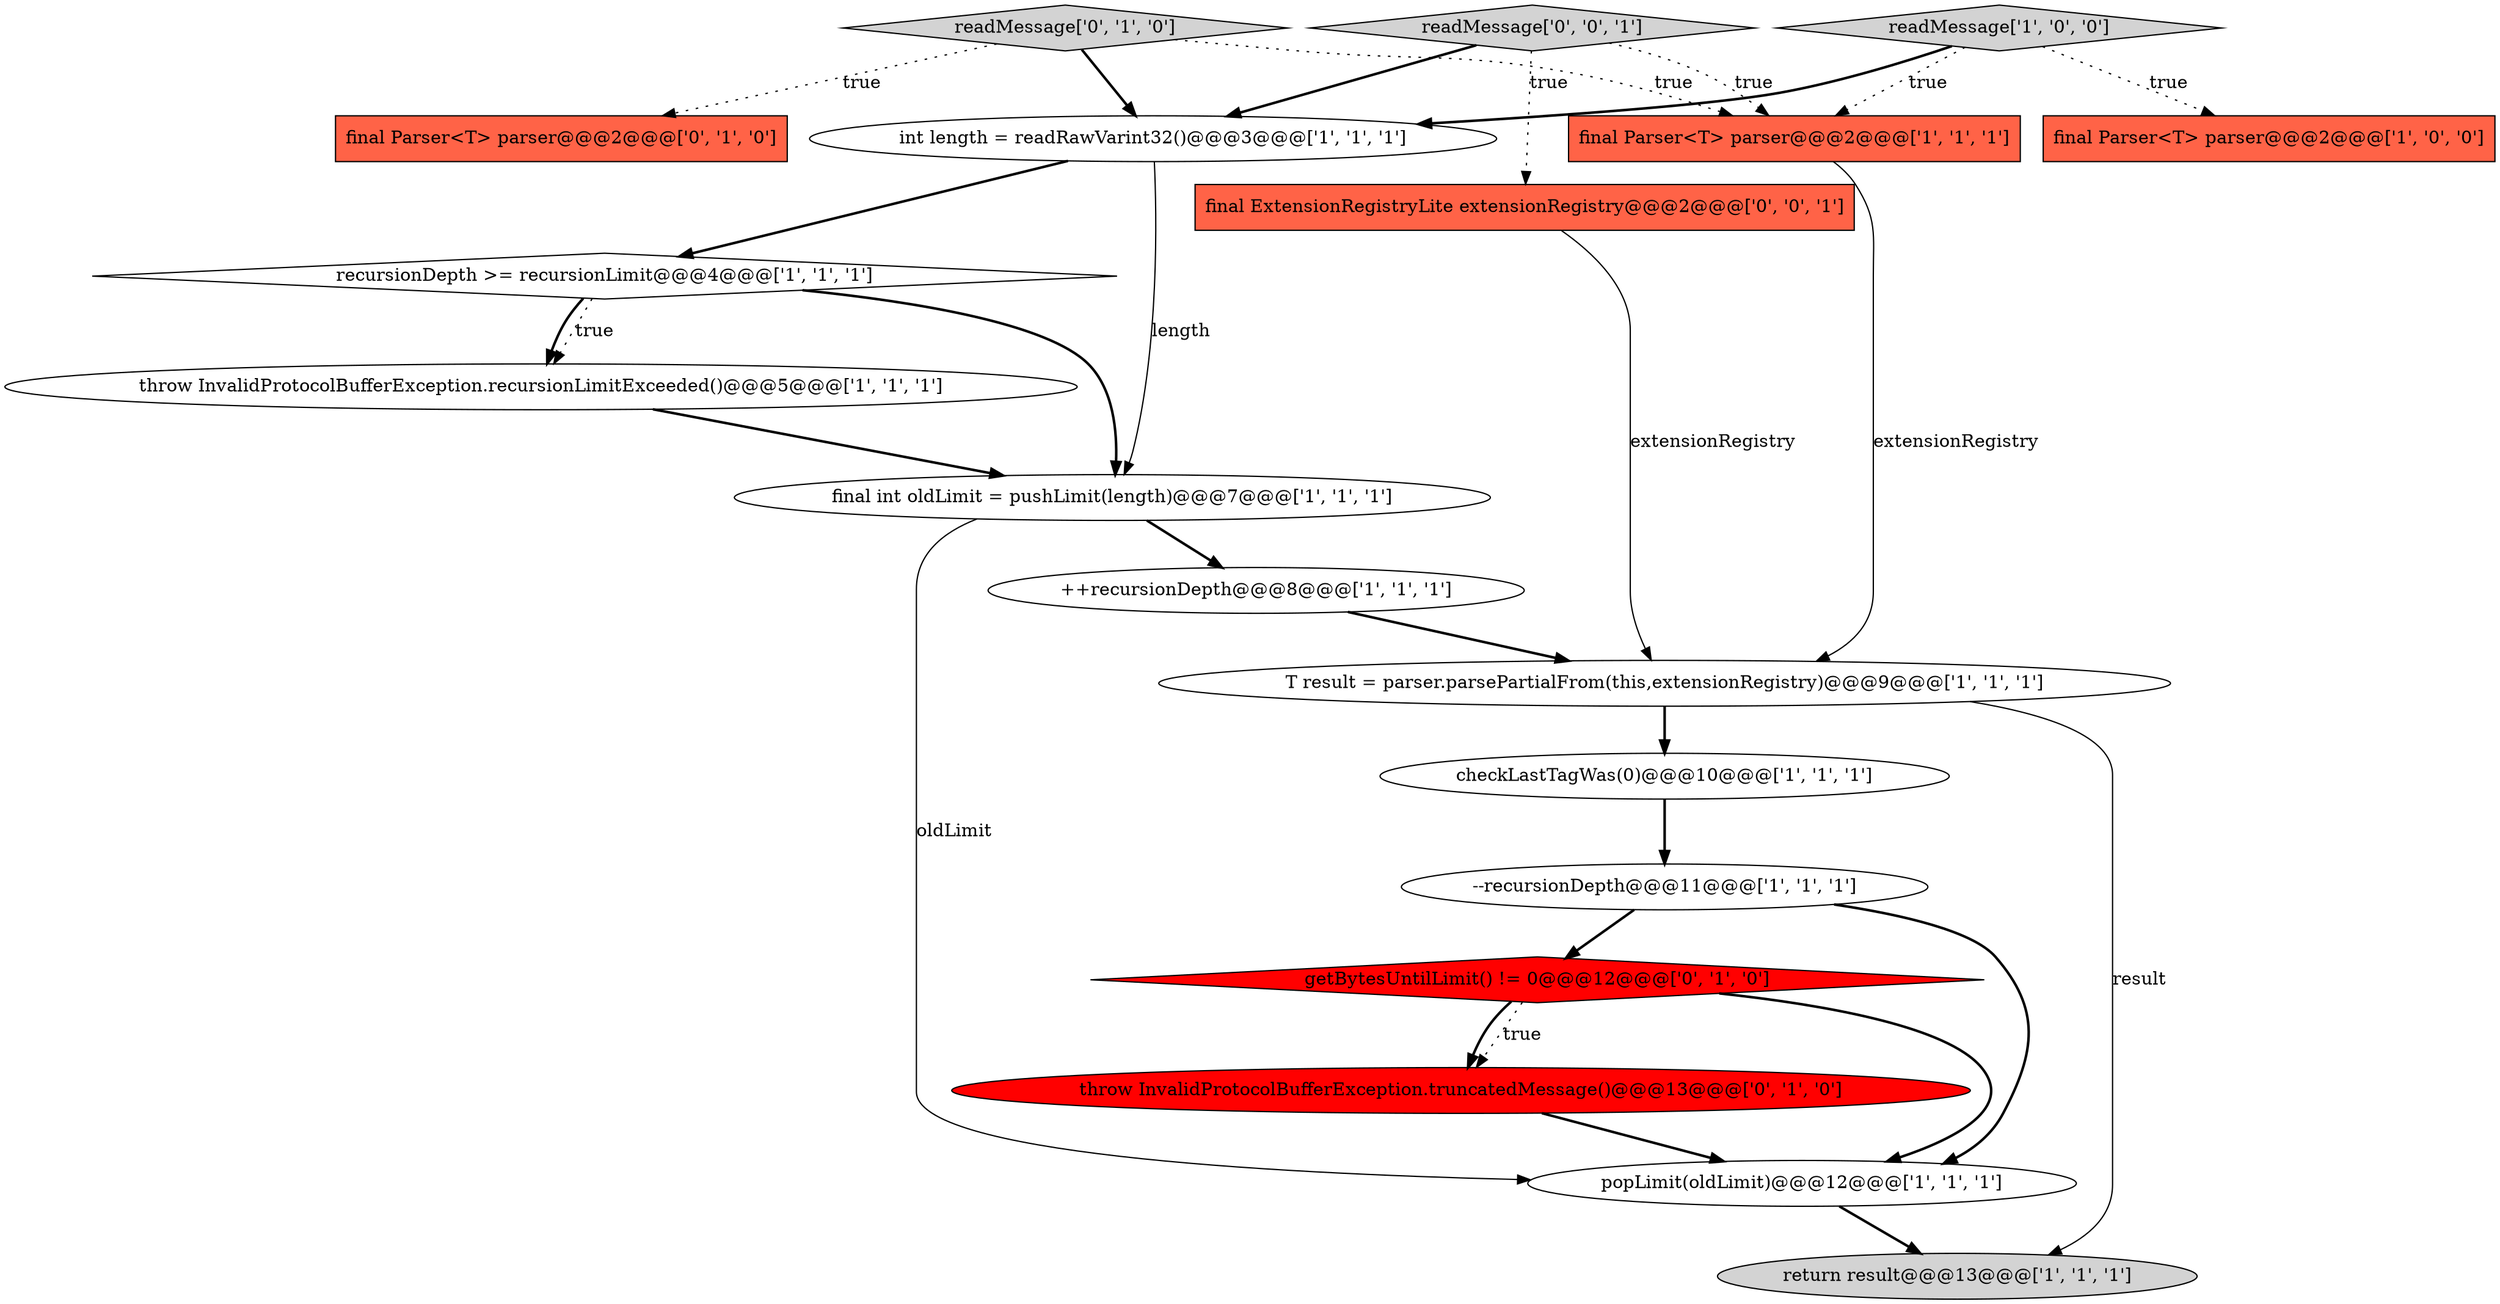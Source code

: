 digraph {
13 [style = filled, label = "final Parser<T> parser@@@2@@@['0', '1', '0']", fillcolor = tomato, shape = box image = "AAA0AAABBB2BBB"];
2 [style = filled, label = "--recursionDepth@@@11@@@['1', '1', '1']", fillcolor = white, shape = ellipse image = "AAA0AAABBB1BBB"];
0 [style = filled, label = "recursionDepth >= recursionLimit@@@4@@@['1', '1', '1']", fillcolor = white, shape = diamond image = "AAA0AAABBB1BBB"];
12 [style = filled, label = "T result = parser.parsePartialFrom(this,extensionRegistry)@@@9@@@['1', '1', '1']", fillcolor = white, shape = ellipse image = "AAA0AAABBB1BBB"];
4 [style = filled, label = "popLimit(oldLimit)@@@12@@@['1', '1', '1']", fillcolor = white, shape = ellipse image = "AAA0AAABBB1BBB"];
3 [style = filled, label = "++recursionDepth@@@8@@@['1', '1', '1']", fillcolor = white, shape = ellipse image = "AAA0AAABBB1BBB"];
14 [style = filled, label = "readMessage['0', '1', '0']", fillcolor = lightgray, shape = diamond image = "AAA0AAABBB2BBB"];
15 [style = filled, label = "getBytesUntilLimit() != 0@@@12@@@['0', '1', '0']", fillcolor = red, shape = diamond image = "AAA1AAABBB2BBB"];
9 [style = filled, label = "readMessage['1', '0', '0']", fillcolor = lightgray, shape = diamond image = "AAA0AAABBB1BBB"];
5 [style = filled, label = "int length = readRawVarint32()@@@3@@@['1', '1', '1']", fillcolor = white, shape = ellipse image = "AAA0AAABBB1BBB"];
1 [style = filled, label = "return result@@@13@@@['1', '1', '1']", fillcolor = lightgray, shape = ellipse image = "AAA0AAABBB1BBB"];
17 [style = filled, label = "final ExtensionRegistryLite extensionRegistry@@@2@@@['0', '0', '1']", fillcolor = tomato, shape = box image = "AAA0AAABBB3BBB"];
16 [style = filled, label = "throw InvalidProtocolBufferException.truncatedMessage()@@@13@@@['0', '1', '0']", fillcolor = red, shape = ellipse image = "AAA1AAABBB2BBB"];
18 [style = filled, label = "readMessage['0', '0', '1']", fillcolor = lightgray, shape = diamond image = "AAA0AAABBB3BBB"];
6 [style = filled, label = "final Parser<T> parser@@@2@@@['1', '0', '0']", fillcolor = tomato, shape = box image = "AAA0AAABBB1BBB"];
11 [style = filled, label = "final int oldLimit = pushLimit(length)@@@7@@@['1', '1', '1']", fillcolor = white, shape = ellipse image = "AAA0AAABBB1BBB"];
7 [style = filled, label = "checkLastTagWas(0)@@@10@@@['1', '1', '1']", fillcolor = white, shape = ellipse image = "AAA0AAABBB1BBB"];
8 [style = filled, label = "throw InvalidProtocolBufferException.recursionLimitExceeded()@@@5@@@['1', '1', '1']", fillcolor = white, shape = ellipse image = "AAA0AAABBB1BBB"];
10 [style = filled, label = "final Parser<T> parser@@@2@@@['1', '1', '1']", fillcolor = tomato, shape = box image = "AAA0AAABBB1BBB"];
17->12 [style = solid, label="extensionRegistry"];
5->11 [style = solid, label="length"];
10->12 [style = solid, label="extensionRegistry"];
0->11 [style = bold, label=""];
3->12 [style = bold, label=""];
15->16 [style = dotted, label="true"];
15->16 [style = bold, label=""];
9->6 [style = dotted, label="true"];
2->4 [style = bold, label=""];
12->7 [style = bold, label=""];
14->13 [style = dotted, label="true"];
14->10 [style = dotted, label="true"];
0->8 [style = dotted, label="true"];
18->10 [style = dotted, label="true"];
5->0 [style = bold, label=""];
11->3 [style = bold, label=""];
7->2 [style = bold, label=""];
18->5 [style = bold, label=""];
2->15 [style = bold, label=""];
15->4 [style = bold, label=""];
0->8 [style = bold, label=""];
12->1 [style = solid, label="result"];
9->5 [style = bold, label=""];
11->4 [style = solid, label="oldLimit"];
4->1 [style = bold, label=""];
18->17 [style = dotted, label="true"];
16->4 [style = bold, label=""];
9->10 [style = dotted, label="true"];
8->11 [style = bold, label=""];
14->5 [style = bold, label=""];
}
